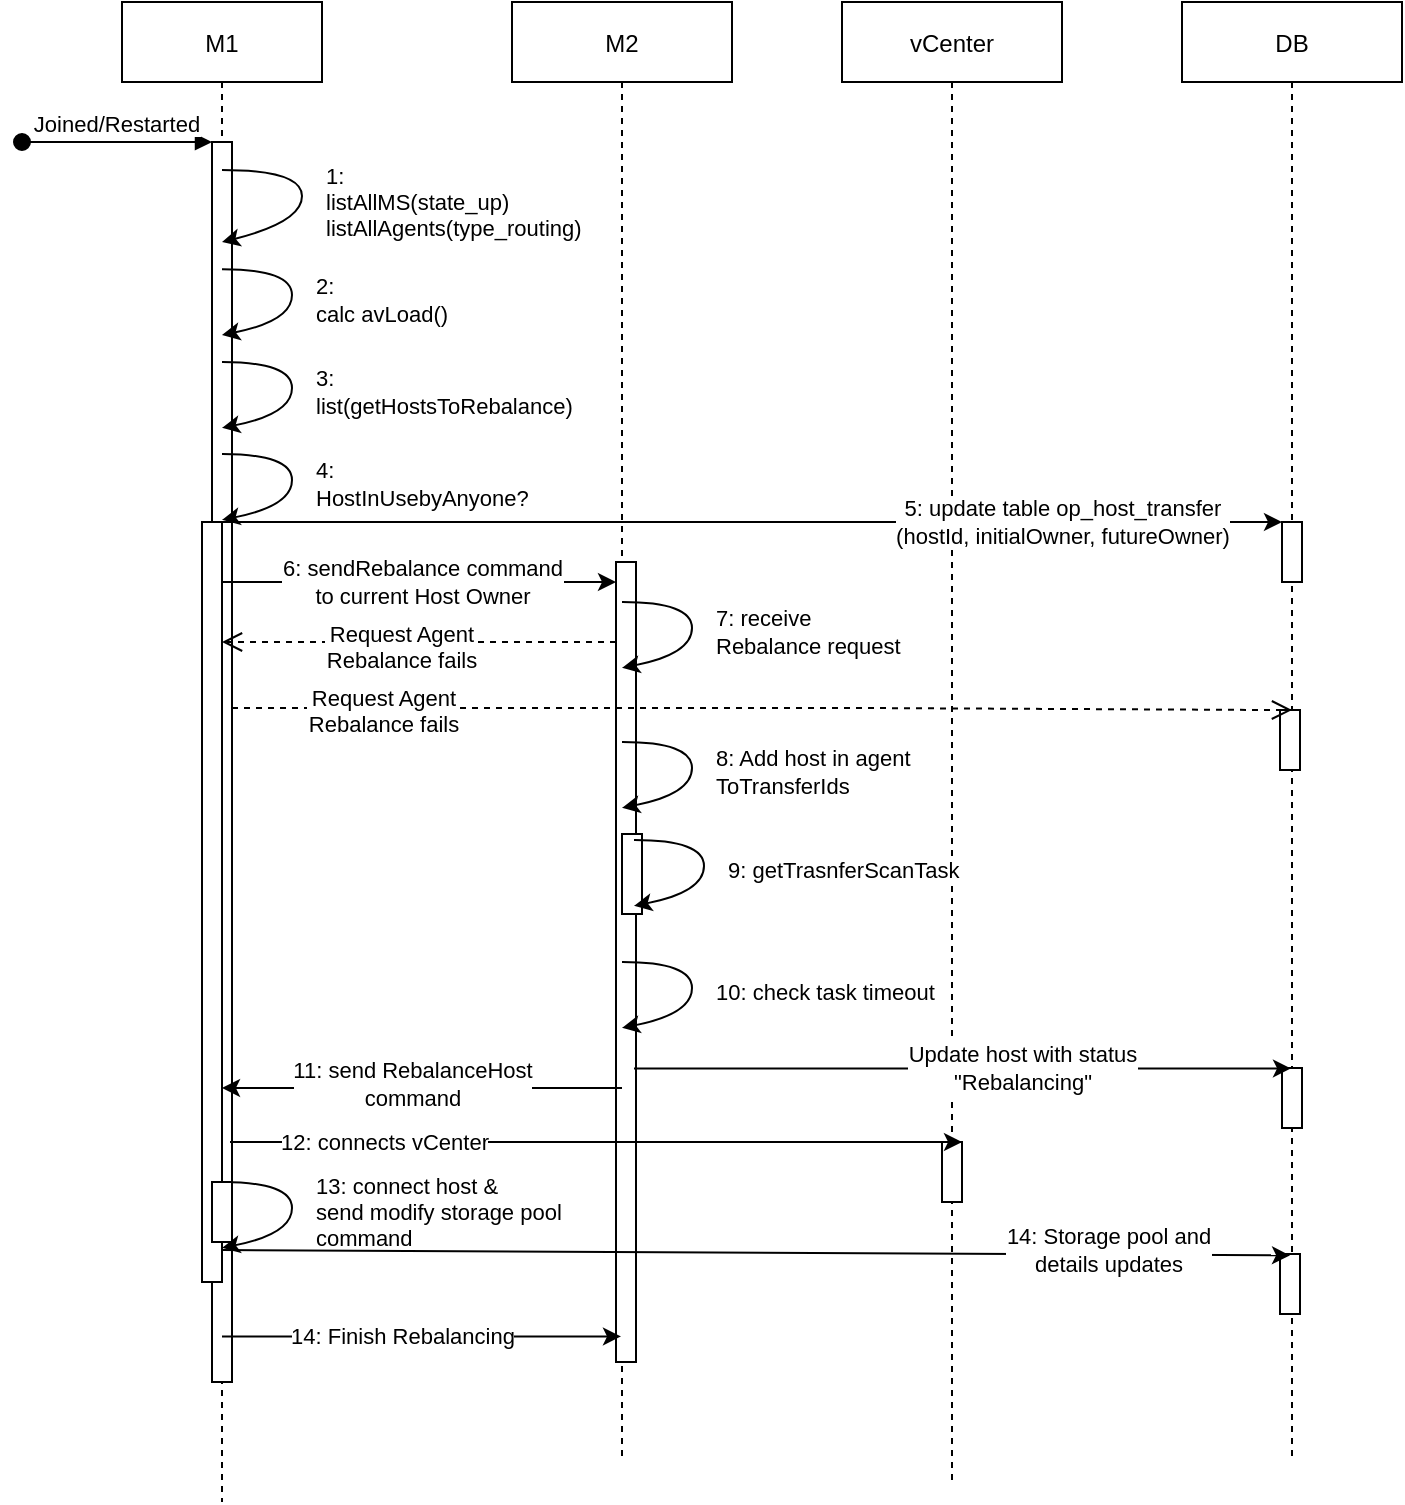 <mxfile version="14.6.13" type="device" pages="4"><diagram id="Cs8VYSzviX3HukUYh3YY" name="Sequence"><mxGraphModel dx="967" dy="572" grid="1" gridSize="10" guides="1" tooltips="1" connect="1" arrows="1" fold="1" page="1" pageScale="1" pageWidth="1400" pageHeight="850" math="0" shadow="0"><root><mxCell id="0"/><mxCell id="1" parent="0"/><mxCell id="5A1ssLU1VLZ0-FPkcArc-1" value="M1" style="shape=umlLifeline;perimeter=lifelinePerimeter;container=1;collapsible=0;recursiveResize=0;rounded=0;shadow=0;strokeWidth=1;" parent="1" vertex="1"><mxGeometry x="120" y="80" width="100" height="750" as="geometry"/></mxCell><mxCell id="5A1ssLU1VLZ0-FPkcArc-2" value="" style="points=[];perimeter=orthogonalPerimeter;rounded=0;shadow=0;strokeWidth=1;" parent="5A1ssLU1VLZ0-FPkcArc-1" vertex="1"><mxGeometry x="45" y="70" width="10" height="620" as="geometry"/></mxCell><mxCell id="5A1ssLU1VLZ0-FPkcArc-3" value="Joined/Restarted" style="verticalAlign=bottom;startArrow=oval;endArrow=block;startSize=8;shadow=0;strokeWidth=1;" parent="5A1ssLU1VLZ0-FPkcArc-1" target="5A1ssLU1VLZ0-FPkcArc-2" edge="1"><mxGeometry relative="1" as="geometry"><mxPoint x="-50" y="70" as="sourcePoint"/></mxGeometry></mxCell><mxCell id="5A1ssLU1VLZ0-FPkcArc-14" value="" style="curved=1;endArrow=classic;html=1;" parent="5A1ssLU1VLZ0-FPkcArc-1" edge="1"><mxGeometry width="50" height="50" relative="1" as="geometry"><mxPoint x="50" y="84" as="sourcePoint"/><mxPoint x="50" y="120" as="targetPoint"/><Array as="points"><mxPoint x="90" y="84"/><mxPoint x="90" y="110"/></Array></mxGeometry></mxCell><mxCell id="5A1ssLU1VLZ0-FPkcArc-16" value="1:&lt;br&gt;&lt;div&gt;listAllMS(state_up)&lt;/div&gt;&lt;div&gt;listAllAgents(type_routing)&lt;/div&gt;" style="edgeLabel;html=1;align=left;verticalAlign=middle;resizable=0;points=[];" parent="5A1ssLU1VLZ0-FPkcArc-14" vertex="1" connectable="0"><mxGeometry x="0.034" y="1" relative="1" as="geometry"><mxPoint x="9" as="offset"/></mxGeometry></mxCell><mxCell id="5A1ssLU1VLZ0-FPkcArc-5" value="M2" style="shape=umlLifeline;perimeter=lifelinePerimeter;container=1;collapsible=0;recursiveResize=0;rounded=0;shadow=0;strokeWidth=1;" parent="1" vertex="1"><mxGeometry x="315" y="80" width="110" height="730" as="geometry"/></mxCell><mxCell id="5A1ssLU1VLZ0-FPkcArc-6" value="" style="points=[];perimeter=orthogonalPerimeter;rounded=0;shadow=0;strokeWidth=1;" parent="5A1ssLU1VLZ0-FPkcArc-5" vertex="1"><mxGeometry x="52" y="280" width="10" height="400" as="geometry"/></mxCell><mxCell id="5A1ssLU1VLZ0-FPkcArc-9" value="vCenter" style="shape=umlLifeline;perimeter=lifelinePerimeter;container=1;collapsible=0;recursiveResize=0;rounded=0;shadow=0;strokeWidth=1;" parent="1" vertex="1"><mxGeometry x="480" y="80" width="110" height="740" as="geometry"/></mxCell><mxCell id="5A1ssLU1VLZ0-FPkcArc-10" value="" style="points=[];perimeter=orthogonalPerimeter;rounded=0;shadow=0;strokeWidth=1;" parent="5A1ssLU1VLZ0-FPkcArc-9" vertex="1"><mxGeometry x="50" y="570" width="10" height="30" as="geometry"/></mxCell><mxCell id="5A1ssLU1VLZ0-FPkcArc-13" value="Request Agent &#10;Rebalance fails" style="verticalAlign=bottom;endArrow=open;dashed=1;endSize=8;shadow=0;strokeWidth=1;entryX=0.5;entryY=0.595;entryDx=0;entryDy=0;entryPerimeter=0;" parent="1" edge="1"><mxGeometry x="0.086" y="18" relative="1" as="geometry"><mxPoint x="170" y="400.0" as="targetPoint"/><mxPoint x="367" y="400.0" as="sourcePoint"/><Array as="points"/><mxPoint as="offset"/></mxGeometry></mxCell><mxCell id="5A1ssLU1VLZ0-FPkcArc-17" value="" style="curved=1;endArrow=classic;html=1;exitX=1;exitY=0.074;exitDx=0;exitDy=0;exitPerimeter=0;entryX=1;entryY=0.247;entryDx=0;entryDy=0;entryPerimeter=0;" parent="1" edge="1"><mxGeometry width="50" height="50" relative="1" as="geometry"><mxPoint x="170" y="213.6" as="sourcePoint"/><mxPoint x="170" y="246.47" as="targetPoint"/><Array as="points"><mxPoint x="205" y="213.54"/><mxPoint x="205" y="239.54"/></Array></mxGeometry></mxCell><mxCell id="5A1ssLU1VLZ0-FPkcArc-18" value="2:&lt;br&gt;calc avLoad()" style="edgeLabel;html=1;align=left;verticalAlign=middle;resizable=0;points=[];" parent="5A1ssLU1VLZ0-FPkcArc-17" vertex="1" connectable="0"><mxGeometry x="0.034" y="1" relative="1" as="geometry"><mxPoint x="9" as="offset"/></mxGeometry></mxCell><mxCell id="5A1ssLU1VLZ0-FPkcArc-19" value="" style="curved=1;endArrow=classic;html=1;exitX=1;exitY=0.074;exitDx=0;exitDy=0;exitPerimeter=0;entryX=1;entryY=0.247;entryDx=0;entryDy=0;entryPerimeter=0;" parent="1" edge="1"><mxGeometry width="50" height="50" relative="1" as="geometry"><mxPoint x="170" y="260.06" as="sourcePoint"/><mxPoint x="170" y="292.93" as="targetPoint"/><Array as="points"><mxPoint x="205" y="260"/><mxPoint x="205" y="286"/></Array></mxGeometry></mxCell><mxCell id="5A1ssLU1VLZ0-FPkcArc-20" value="3:&lt;br&gt;list(getHostsToRebalance)" style="edgeLabel;html=1;align=left;verticalAlign=middle;resizable=0;points=[];" parent="5A1ssLU1VLZ0-FPkcArc-19" vertex="1" connectable="0"><mxGeometry x="0.034" y="1" relative="1" as="geometry"><mxPoint x="9" as="offset"/></mxGeometry></mxCell><mxCell id="5A1ssLU1VLZ0-FPkcArc-22" value="" style="curved=1;endArrow=classic;html=1;exitX=1;exitY=0.074;exitDx=0;exitDy=0;exitPerimeter=0;entryX=1;entryY=0.247;entryDx=0;entryDy=0;entryPerimeter=0;" parent="1" edge="1"><mxGeometry width="50" height="50" relative="1" as="geometry"><mxPoint x="170" y="306.06" as="sourcePoint"/><mxPoint x="170" y="338.93" as="targetPoint"/><Array as="points"><mxPoint x="205" y="306"/><mxPoint x="205" y="332"/></Array></mxGeometry></mxCell><mxCell id="5A1ssLU1VLZ0-FPkcArc-23" value="4:&lt;br&gt;HostInUsebyAnyone?" style="edgeLabel;html=1;align=left;verticalAlign=middle;resizable=0;points=[];" parent="5A1ssLU1VLZ0-FPkcArc-22" vertex="1" connectable="0"><mxGeometry x="0.034" y="1" relative="1" as="geometry"><mxPoint x="9" as="offset"/></mxGeometry></mxCell><mxCell id="5A1ssLU1VLZ0-FPkcArc-24" value="" style="endArrow=classic;html=1;" parent="1" edge="1"><mxGeometry width="50" height="50" relative="1" as="geometry"><mxPoint x="170" y="340" as="sourcePoint"/><mxPoint x="700" y="340" as="targetPoint"/></mxGeometry></mxCell><mxCell id="5A1ssLU1VLZ0-FPkcArc-28" value="5: update table op_host_transfer&lt;br&gt;(hostId, initialOwner, futureOwner)" style="edgeLabel;html=1;align=center;verticalAlign=middle;resizable=0;points=[];" parent="5A1ssLU1VLZ0-FPkcArc-24" vertex="1" connectable="0"><mxGeometry x="0.215" y="-1" relative="1" as="geometry"><mxPoint x="98" y="-1" as="offset"/></mxGeometry></mxCell><mxCell id="5A1ssLU1VLZ0-FPkcArc-25" value="DB" style="shape=umlLifeline;perimeter=lifelinePerimeter;container=1;collapsible=0;recursiveResize=0;rounded=0;shadow=0;strokeWidth=1;" parent="1" vertex="1"><mxGeometry x="650" y="80" width="110" height="730" as="geometry"/></mxCell><mxCell id="5A1ssLU1VLZ0-FPkcArc-26" value="" style="points=[];perimeter=orthogonalPerimeter;rounded=0;shadow=0;strokeWidth=1;" parent="5A1ssLU1VLZ0-FPkcArc-25" vertex="1"><mxGeometry x="50" y="260" width="10" height="30" as="geometry"/></mxCell><mxCell id="QSFnijiLsQs1CvgIc9NO-3" value="" style="points=[];perimeter=orthogonalPerimeter;rounded=0;shadow=0;strokeWidth=1;" vertex="1" parent="5A1ssLU1VLZ0-FPkcArc-25"><mxGeometry x="49" y="626" width="10" height="30" as="geometry"/></mxCell><mxCell id="5A1ssLU1VLZ0-FPkcArc-29" value="" style="endArrow=classic;html=1;" parent="1" target="5A1ssLU1VLZ0-FPkcArc-6" edge="1"><mxGeometry width="50" height="50" relative="1" as="geometry"><mxPoint x="170" y="370" as="sourcePoint"/><mxPoint x="520" y="360" as="targetPoint"/></mxGeometry></mxCell><mxCell id="5A1ssLU1VLZ0-FPkcArc-30" value="6: sendRebalance command &lt;br&gt;to current Host Owner" style="edgeLabel;html=1;align=center;verticalAlign=middle;resizable=0;points=[];" parent="5A1ssLU1VLZ0-FPkcArc-29" vertex="1" connectable="0"><mxGeometry x="0.215" y="-1" relative="1" as="geometry"><mxPoint x="-20" y="-1" as="offset"/></mxGeometry></mxCell><mxCell id="5A1ssLU1VLZ0-FPkcArc-31" value="" style="curved=1;endArrow=classic;html=1;exitX=1;exitY=0.074;exitDx=0;exitDy=0;exitPerimeter=0;entryX=1;entryY=0.247;entryDx=0;entryDy=0;entryPerimeter=0;" parent="1" edge="1"><mxGeometry width="50" height="50" relative="1" as="geometry"><mxPoint x="370" y="380.06" as="sourcePoint"/><mxPoint x="370" y="412.93" as="targetPoint"/><Array as="points"><mxPoint x="405" y="380"/><mxPoint x="405" y="406"/></Array></mxGeometry></mxCell><mxCell id="5A1ssLU1VLZ0-FPkcArc-32" value="7: receive &lt;br&gt;Rebalance request" style="edgeLabel;html=1;align=left;verticalAlign=middle;resizable=0;points=[];" parent="5A1ssLU1VLZ0-FPkcArc-31" vertex="1" connectable="0"><mxGeometry x="0.034" y="1" relative="1" as="geometry"><mxPoint x="9" as="offset"/></mxGeometry></mxCell><mxCell id="5A1ssLU1VLZ0-FPkcArc-35" value="" style="curved=1;endArrow=classic;html=1;exitX=1;exitY=0.074;exitDx=0;exitDy=0;exitPerimeter=0;entryX=1;entryY=0.247;entryDx=0;entryDy=0;entryPerimeter=0;" parent="1" edge="1"><mxGeometry width="50" height="50" relative="1" as="geometry"><mxPoint x="370" y="450.06" as="sourcePoint"/><mxPoint x="370" y="482.93" as="targetPoint"/><Array as="points"><mxPoint x="405" y="450"/><mxPoint x="405" y="476"/></Array></mxGeometry></mxCell><mxCell id="5A1ssLU1VLZ0-FPkcArc-36" value="8: Add host in agent&lt;br&gt;ToTransferIds" style="edgeLabel;html=1;align=left;verticalAlign=middle;resizable=0;points=[];" parent="5A1ssLU1VLZ0-FPkcArc-35" vertex="1" connectable="0"><mxGeometry x="0.034" y="1" relative="1" as="geometry"><mxPoint x="9" as="offset"/></mxGeometry></mxCell><mxCell id="5A1ssLU1VLZ0-FPkcArc-39" value="" style="points=[];perimeter=orthogonalPerimeter;rounded=0;shadow=0;strokeWidth=1;" parent="1" vertex="1"><mxGeometry x="370" y="496" width="10" height="40" as="geometry"/></mxCell><mxCell id="5A1ssLU1VLZ0-FPkcArc-37" value="" style="curved=1;endArrow=classic;html=1;exitX=1;exitY=0.074;exitDx=0;exitDy=0;exitPerimeter=0;entryX=1;entryY=0.247;entryDx=0;entryDy=0;entryPerimeter=0;" parent="1" edge="1"><mxGeometry width="50" height="50" relative="1" as="geometry"><mxPoint x="370" y="560.06" as="sourcePoint"/><mxPoint x="370" y="592.93" as="targetPoint"/><Array as="points"><mxPoint x="405" y="560"/><mxPoint x="405" y="586"/></Array></mxGeometry></mxCell><mxCell id="5A1ssLU1VLZ0-FPkcArc-38" value="10: check task timeout" style="edgeLabel;html=1;align=left;verticalAlign=middle;resizable=0;points=[];" parent="5A1ssLU1VLZ0-FPkcArc-37" vertex="1" connectable="0"><mxGeometry x="0.034" y="1" relative="1" as="geometry"><mxPoint x="9" as="offset"/></mxGeometry></mxCell><mxCell id="5A1ssLU1VLZ0-FPkcArc-40" value="" style="curved=1;endArrow=classic;html=1;exitX=1;exitY=0.074;exitDx=0;exitDy=0;exitPerimeter=0;entryX=1;entryY=0.247;entryDx=0;entryDy=0;entryPerimeter=0;" parent="1" edge="1"><mxGeometry width="50" height="50" relative="1" as="geometry"><mxPoint x="376" y="499.06" as="sourcePoint"/><mxPoint x="376" y="531.93" as="targetPoint"/><Array as="points"><mxPoint x="411" y="499"/><mxPoint x="411" y="525"/></Array></mxGeometry></mxCell><mxCell id="5A1ssLU1VLZ0-FPkcArc-41" value="9: getTrasnferScanTask" style="edgeLabel;html=1;align=left;verticalAlign=middle;resizable=0;points=[];" parent="5A1ssLU1VLZ0-FPkcArc-40" vertex="1" connectable="0"><mxGeometry x="0.034" y="1" relative="1" as="geometry"><mxPoint x="9" as="offset"/></mxGeometry></mxCell><mxCell id="5A1ssLU1VLZ0-FPkcArc-46" value="" style="endArrow=classic;html=1;" parent="1" edge="1"><mxGeometry width="50" height="50" relative="1" as="geometry"><mxPoint x="370" y="623" as="sourcePoint"/><mxPoint x="170" y="623" as="targetPoint"/></mxGeometry></mxCell><mxCell id="5A1ssLU1VLZ0-FPkcArc-47" value="11: send RebalanceHost &lt;br&gt;command" style="edgeLabel;html=1;align=center;verticalAlign=middle;resizable=0;points=[];" parent="5A1ssLU1VLZ0-FPkcArc-46" vertex="1" connectable="0"><mxGeometry x="0.215" y="-1" relative="1" as="geometry"><mxPoint x="16" y="-1" as="offset"/></mxGeometry></mxCell><mxCell id="5A1ssLU1VLZ0-FPkcArc-48" value="" style="endArrow=classic;html=1;entryX=1;entryY=0;entryDx=0;entryDy=0;entryPerimeter=0;" parent="1" target="5A1ssLU1VLZ0-FPkcArc-10" edge="1"><mxGeometry width="50" height="50" relative="1" as="geometry"><mxPoint x="174" y="650" as="sourcePoint"/><mxPoint x="180" y="633" as="targetPoint"/></mxGeometry></mxCell><mxCell id="5A1ssLU1VLZ0-FPkcArc-49" value="12: connects vCenter" style="edgeLabel;html=1;align=center;verticalAlign=middle;resizable=0;points=[];" parent="5A1ssLU1VLZ0-FPkcArc-48" vertex="1" connectable="0"><mxGeometry x="0.215" y="-1" relative="1" as="geometry"><mxPoint x="-146" y="-1" as="offset"/></mxGeometry></mxCell><mxCell id="5A1ssLU1VLZ0-FPkcArc-51" value="" style="curved=1;endArrow=classic;html=1;exitX=1;exitY=0.074;exitDx=0;exitDy=0;exitPerimeter=0;entryX=1;entryY=0.247;entryDx=0;entryDy=0;entryPerimeter=0;" parent="1" edge="1"><mxGeometry width="50" height="50" relative="1" as="geometry"><mxPoint x="170" y="670.06" as="sourcePoint"/><mxPoint x="170" y="702.93" as="targetPoint"/><Array as="points"><mxPoint x="205" y="670"/><mxPoint x="205" y="696"/></Array></mxGeometry></mxCell><mxCell id="5A1ssLU1VLZ0-FPkcArc-52" value="13: connect host &amp;amp; &lt;br&gt;send modify storage pool&lt;br&gt;command" style="edgeLabel;html=1;align=left;verticalAlign=middle;resizable=0;points=[];" parent="5A1ssLU1VLZ0-FPkcArc-51" vertex="1" connectable="0"><mxGeometry x="0.034" y="1" relative="1" as="geometry"><mxPoint x="9" as="offset"/></mxGeometry></mxCell><mxCell id="5A1ssLU1VLZ0-FPkcArc-53" value="" style="endArrow=classic;html=1;exitX=0.5;exitY=0.881;exitDx=0;exitDy=0;exitPerimeter=0;" parent="1" edge="1"><mxGeometry width="50" height="50" relative="1" as="geometry"><mxPoint x="170" y="747.22" as="sourcePoint"/><mxPoint x="369.5" y="747.22" as="targetPoint"/></mxGeometry></mxCell><mxCell id="5A1ssLU1VLZ0-FPkcArc-54" value="14: Finish Rebalancing" style="edgeLabel;html=1;align=center;verticalAlign=middle;resizable=0;points=[];" parent="5A1ssLU1VLZ0-FPkcArc-53" vertex="1" connectable="0"><mxGeometry x="0.215" y="-1" relative="1" as="geometry"><mxPoint x="-31" y="-1" as="offset"/></mxGeometry></mxCell><mxCell id="5A1ssLU1VLZ0-FPkcArc-57" value="" style="points=[];perimeter=orthogonalPerimeter;rounded=0;shadow=0;strokeWidth=1;" parent="1" vertex="1"><mxGeometry x="699" y="434" width="10" height="30" as="geometry"/></mxCell><mxCell id="5A1ssLU1VLZ0-FPkcArc-58" value="" style="points=[];perimeter=orthogonalPerimeter;rounded=0;shadow=0;strokeWidth=1;" parent="1" vertex="1"><mxGeometry x="700" y="613" width="10" height="30" as="geometry"/></mxCell><mxCell id="5A1ssLU1VLZ0-FPkcArc-42" value="" style="endArrow=classic;html=1;exitX=0.9;exitY=0.633;exitDx=0;exitDy=0;exitPerimeter=0;" parent="1" source="5A1ssLU1VLZ0-FPkcArc-6" target="5A1ssLU1VLZ0-FPkcArc-25" edge="1"><mxGeometry width="50" height="50" relative="1" as="geometry"><mxPoint x="180" y="350" as="sourcePoint"/><mxPoint x="710" y="350" as="targetPoint"/></mxGeometry></mxCell><mxCell id="5A1ssLU1VLZ0-FPkcArc-43" value="Update host with status&lt;br&gt;&quot;Rebalancing&quot;" style="edgeLabel;html=1;align=center;verticalAlign=middle;resizable=0;points=[];" parent="5A1ssLU1VLZ0-FPkcArc-42" vertex="1" connectable="0"><mxGeometry x="0.215" y="-1" relative="1" as="geometry"><mxPoint x="-6" y="-1" as="offset"/></mxGeometry></mxCell><mxCell id="5A1ssLU1VLZ0-FPkcArc-33" value="Request Agent &#10;Rebalance fails" style="verticalAlign=bottom;endArrow=open;dashed=1;endSize=8;shadow=0;strokeWidth=1;entryX=0.5;entryY=0.485;entryDx=0;entryDy=0;entryPerimeter=0;" parent="1" source="5A1ssLU1VLZ0-FPkcArc-2" target="5A1ssLU1VLZ0-FPkcArc-25" edge="1"><mxGeometry x="-0.713" y="-17" relative="1" as="geometry"><mxPoint x="700" y="450" as="targetPoint"/><mxPoint x="377" y="410" as="sourcePoint"/><Array as="points"><mxPoint x="270" y="433"/><mxPoint x="350" y="433"/><mxPoint x="490" y="433"/></Array><mxPoint as="offset"/></mxGeometry></mxCell><mxCell id="QSFnijiLsQs1CvgIc9NO-1" value="" style="endArrow=classic;html=1;entryX=0.491;entryY=0.853;entryDx=0;entryDy=0;entryPerimeter=0;" edge="1" parent="1"><mxGeometry width="50" height="50" relative="1" as="geometry"><mxPoint x="170" y="704" as="sourcePoint"/><mxPoint x="704.01" y="706.69" as="targetPoint"/></mxGeometry></mxCell><mxCell id="QSFnijiLsQs1CvgIc9NO-4" value="14: Storage pool and &lt;br&gt;details updates" style="edgeLabel;html=1;align=center;verticalAlign=middle;resizable=0;points=[];" vertex="1" connectable="0" parent="QSFnijiLsQs1CvgIc9NO-1"><mxGeometry x="0.659" y="2" relative="1" as="geometry"><mxPoint as="offset"/></mxGeometry></mxCell><mxCell id="QSFnijiLsQs1CvgIc9NO-5" value="" style="points=[];perimeter=orthogonalPerimeter;rounded=0;shadow=0;strokeWidth=1;" vertex="1" parent="1"><mxGeometry x="160" y="340" width="10" height="380" as="geometry"/></mxCell><mxCell id="QSFnijiLsQs1CvgIc9NO-6" value="" style="points=[];perimeter=orthogonalPerimeter;rounded=0;shadow=0;strokeWidth=1;" vertex="1" parent="1"><mxGeometry x="165" y="670" width="10" height="30" as="geometry"/></mxCell></root></mxGraphModel></diagram><diagram id="81wG0u43Nt1SA9oSTCDu" name="VMWare_ContextInit"><mxGraphModel dx="967" dy="572" grid="1" gridSize="10" guides="1" tooltips="1" connect="1" arrows="1" fold="1" page="1" pageScale="1" pageWidth="1400" pageHeight="850" math="0" shadow="0"><root><mxCell id="Qm06ELZwk0Wj_IMWL63B-0"/><mxCell id="Qm06ELZwk0Wj_IMWL63B-1" parent="Qm06ELZwk0Wj_IMWL63B-0"/><mxCell id="Qm06ELZwk0Wj_IMWL63B-2" value="M1" style="shape=umlLifeline;perimeter=lifelinePerimeter;container=1;collapsible=0;recursiveResize=0;rounded=0;shadow=0;strokeWidth=1;" vertex="1" parent="Qm06ELZwk0Wj_IMWL63B-1"><mxGeometry x="120" y="80" width="100" height="750" as="geometry"/></mxCell><mxCell id="Qm06ELZwk0Wj_IMWL63B-3" value="" style="points=[];perimeter=orthogonalPerimeter;rounded=0;shadow=0;strokeWidth=1;" vertex="1" parent="Qm06ELZwk0Wj_IMWL63B-2"><mxGeometry x="45" y="70" width="10" height="620" as="geometry"/></mxCell><mxCell id="Qm06ELZwk0Wj_IMWL63B-4" value="Joined/Restarted" style="verticalAlign=bottom;startArrow=oval;endArrow=block;startSize=8;shadow=0;strokeWidth=1;" edge="1" parent="Qm06ELZwk0Wj_IMWL63B-2" target="Qm06ELZwk0Wj_IMWL63B-3"><mxGeometry relative="1" as="geometry"><mxPoint x="-50" y="70" as="sourcePoint"/></mxGeometry></mxCell><mxCell id="Qm06ELZwk0Wj_IMWL63B-5" value="" style="curved=1;endArrow=classic;html=1;" edge="1" parent="Qm06ELZwk0Wj_IMWL63B-2"><mxGeometry width="50" height="50" relative="1" as="geometry"><mxPoint x="50" y="84" as="sourcePoint"/><mxPoint x="50" y="120" as="targetPoint"/><Array as="points"><mxPoint x="90" y="84"/><mxPoint x="90" y="110"/></Array></mxGeometry></mxCell><mxCell id="Qm06ELZwk0Wj_IMWL63B-6" value="1:&lt;br&gt;&lt;div&gt;listAllMS(state_up)&lt;/div&gt;&lt;div&gt;listAllAgents(type_routing)&lt;/div&gt;" style="edgeLabel;html=1;align=left;verticalAlign=middle;resizable=0;points=[];" vertex="1" connectable="0" parent="Qm06ELZwk0Wj_IMWL63B-5"><mxGeometry x="0.034" y="1" relative="1" as="geometry"><mxPoint x="9" as="offset"/></mxGeometry></mxCell><mxCell id="Qm06ELZwk0Wj_IMWL63B-7" value="M2" style="shape=umlLifeline;perimeter=lifelinePerimeter;container=1;collapsible=0;recursiveResize=0;rounded=0;shadow=0;strokeWidth=1;" vertex="1" parent="Qm06ELZwk0Wj_IMWL63B-1"><mxGeometry x="315" y="80" width="110" height="730" as="geometry"/></mxCell><mxCell id="Qm06ELZwk0Wj_IMWL63B-8" value="" style="points=[];perimeter=orthogonalPerimeter;rounded=0;shadow=0;strokeWidth=1;" vertex="1" parent="Qm06ELZwk0Wj_IMWL63B-7"><mxGeometry x="52" y="280" width="10" height="400" as="geometry"/></mxCell><mxCell id="Qm06ELZwk0Wj_IMWL63B-9" value="vCenter" style="shape=umlLifeline;perimeter=lifelinePerimeter;container=1;collapsible=0;recursiveResize=0;rounded=0;shadow=0;strokeWidth=1;" vertex="1" parent="Qm06ELZwk0Wj_IMWL63B-1"><mxGeometry x="480" y="80" width="110" height="740" as="geometry"/></mxCell><mxCell id="Qm06ELZwk0Wj_IMWL63B-10" value="" style="points=[];perimeter=orthogonalPerimeter;rounded=0;shadow=0;strokeWidth=1;fillColor=#FF0000;" vertex="1" parent="Qm06ELZwk0Wj_IMWL63B-9"><mxGeometry x="50" y="570" width="10" height="30" as="geometry"/></mxCell><mxCell id="Qm06ELZwk0Wj_IMWL63B-11" value="Request Agent &#10;Rebalance fails" style="verticalAlign=bottom;endArrow=open;dashed=1;endSize=8;shadow=0;strokeWidth=1;entryX=0.5;entryY=0.595;entryDx=0;entryDy=0;entryPerimeter=0;" edge="1" parent="Qm06ELZwk0Wj_IMWL63B-1"><mxGeometry x="0.086" y="18" relative="1" as="geometry"><mxPoint x="170" y="400.0" as="targetPoint"/><mxPoint x="367" y="400.0" as="sourcePoint"/><Array as="points"/><mxPoint as="offset"/></mxGeometry></mxCell><mxCell id="Qm06ELZwk0Wj_IMWL63B-12" value="" style="curved=1;endArrow=classic;html=1;exitX=1;exitY=0.074;exitDx=0;exitDy=0;exitPerimeter=0;entryX=1;entryY=0.247;entryDx=0;entryDy=0;entryPerimeter=0;" edge="1" parent="Qm06ELZwk0Wj_IMWL63B-1"><mxGeometry width="50" height="50" relative="1" as="geometry"><mxPoint x="170" y="213.6" as="sourcePoint"/><mxPoint x="170" y="246.47" as="targetPoint"/><Array as="points"><mxPoint x="205" y="213.54"/><mxPoint x="205" y="239.54"/></Array></mxGeometry></mxCell><mxCell id="Qm06ELZwk0Wj_IMWL63B-13" value="2:&lt;br&gt;calc avLoad()" style="edgeLabel;html=1;align=left;verticalAlign=middle;resizable=0;points=[];" vertex="1" connectable="0" parent="Qm06ELZwk0Wj_IMWL63B-12"><mxGeometry x="0.034" y="1" relative="1" as="geometry"><mxPoint x="9" as="offset"/></mxGeometry></mxCell><mxCell id="Qm06ELZwk0Wj_IMWL63B-14" value="" style="curved=1;endArrow=classic;html=1;exitX=1;exitY=0.074;exitDx=0;exitDy=0;exitPerimeter=0;entryX=1;entryY=0.247;entryDx=0;entryDy=0;entryPerimeter=0;" edge="1" parent="Qm06ELZwk0Wj_IMWL63B-1"><mxGeometry width="50" height="50" relative="1" as="geometry"><mxPoint x="170" y="260.06" as="sourcePoint"/><mxPoint x="170" y="292.93" as="targetPoint"/><Array as="points"><mxPoint x="205" y="260"/><mxPoint x="205" y="286"/></Array></mxGeometry></mxCell><mxCell id="Qm06ELZwk0Wj_IMWL63B-15" value="3:&lt;br&gt;list(getHostsToRebalance)" style="edgeLabel;html=1;align=left;verticalAlign=middle;resizable=0;points=[];" vertex="1" connectable="0" parent="Qm06ELZwk0Wj_IMWL63B-14"><mxGeometry x="0.034" y="1" relative="1" as="geometry"><mxPoint x="9" as="offset"/></mxGeometry></mxCell><mxCell id="Qm06ELZwk0Wj_IMWL63B-16" value="" style="curved=1;endArrow=classic;html=1;exitX=1;exitY=0.074;exitDx=0;exitDy=0;exitPerimeter=0;entryX=1;entryY=0.247;entryDx=0;entryDy=0;entryPerimeter=0;" edge="1" parent="Qm06ELZwk0Wj_IMWL63B-1"><mxGeometry width="50" height="50" relative="1" as="geometry"><mxPoint x="170" y="306.06" as="sourcePoint"/><mxPoint x="170" y="338.93" as="targetPoint"/><Array as="points"><mxPoint x="205" y="306"/><mxPoint x="205" y="332"/></Array></mxGeometry></mxCell><mxCell id="Qm06ELZwk0Wj_IMWL63B-17" value="4:&lt;br&gt;HostInUsebyAnyone?" style="edgeLabel;html=1;align=left;verticalAlign=middle;resizable=0;points=[];" vertex="1" connectable="0" parent="Qm06ELZwk0Wj_IMWL63B-16"><mxGeometry x="0.034" y="1" relative="1" as="geometry"><mxPoint x="9" as="offset"/></mxGeometry></mxCell><mxCell id="Qm06ELZwk0Wj_IMWL63B-18" value="" style="endArrow=classic;html=1;" edge="1" parent="Qm06ELZwk0Wj_IMWL63B-1"><mxGeometry width="50" height="50" relative="1" as="geometry"><mxPoint x="170" y="340" as="sourcePoint"/><mxPoint x="700" y="340" as="targetPoint"/></mxGeometry></mxCell><mxCell id="Qm06ELZwk0Wj_IMWL63B-19" value="5: update table op_host_transfer&lt;br&gt;(hostId, initialOwner, futureOwner)" style="edgeLabel;html=1;align=center;verticalAlign=middle;resizable=0;points=[];" vertex="1" connectable="0" parent="Qm06ELZwk0Wj_IMWL63B-18"><mxGeometry x="0.215" y="-1" relative="1" as="geometry"><mxPoint x="98" y="-1" as="offset"/></mxGeometry></mxCell><mxCell id="Qm06ELZwk0Wj_IMWL63B-20" value="DB" style="shape=umlLifeline;perimeter=lifelinePerimeter;container=1;collapsible=0;recursiveResize=0;rounded=0;shadow=0;strokeWidth=1;" vertex="1" parent="Qm06ELZwk0Wj_IMWL63B-1"><mxGeometry x="650" y="80" width="110" height="730" as="geometry"/></mxCell><mxCell id="Qm06ELZwk0Wj_IMWL63B-21" value="" style="points=[];perimeter=orthogonalPerimeter;rounded=0;shadow=0;strokeWidth=1;" vertex="1" parent="Qm06ELZwk0Wj_IMWL63B-20"><mxGeometry x="50" y="260" width="10" height="30" as="geometry"/></mxCell><mxCell id="Qm06ELZwk0Wj_IMWL63B-22" value="" style="points=[];perimeter=orthogonalPerimeter;rounded=0;shadow=0;strokeWidth=1;" vertex="1" parent="Qm06ELZwk0Wj_IMWL63B-20"><mxGeometry x="49" y="626" width="10" height="30" as="geometry"/></mxCell><mxCell id="Qm06ELZwk0Wj_IMWL63B-23" value="" style="endArrow=classic;html=1;" edge="1" parent="Qm06ELZwk0Wj_IMWL63B-1" target="Qm06ELZwk0Wj_IMWL63B-8"><mxGeometry width="50" height="50" relative="1" as="geometry"><mxPoint x="170" y="370" as="sourcePoint"/><mxPoint x="520" y="360" as="targetPoint"/></mxGeometry></mxCell><mxCell id="Qm06ELZwk0Wj_IMWL63B-24" value="6: sendRebalance command &lt;br&gt;to current Host Owner" style="edgeLabel;html=1;align=center;verticalAlign=middle;resizable=0;points=[];" vertex="1" connectable="0" parent="Qm06ELZwk0Wj_IMWL63B-23"><mxGeometry x="0.215" y="-1" relative="1" as="geometry"><mxPoint x="-20" y="-1" as="offset"/></mxGeometry></mxCell><mxCell id="Qm06ELZwk0Wj_IMWL63B-25" value="" style="curved=1;endArrow=classic;html=1;exitX=1;exitY=0.074;exitDx=0;exitDy=0;exitPerimeter=0;entryX=1;entryY=0.247;entryDx=0;entryDy=0;entryPerimeter=0;" edge="1" parent="Qm06ELZwk0Wj_IMWL63B-1"><mxGeometry width="50" height="50" relative="1" as="geometry"><mxPoint x="370" y="380.06" as="sourcePoint"/><mxPoint x="370" y="412.93" as="targetPoint"/><Array as="points"><mxPoint x="405" y="380"/><mxPoint x="405" y="406"/></Array></mxGeometry></mxCell><mxCell id="Qm06ELZwk0Wj_IMWL63B-26" value="7: receive &lt;br&gt;Rebalance request" style="edgeLabel;html=1;align=left;verticalAlign=middle;resizable=0;points=[];" vertex="1" connectable="0" parent="Qm06ELZwk0Wj_IMWL63B-25"><mxGeometry x="0.034" y="1" relative="1" as="geometry"><mxPoint x="9" as="offset"/></mxGeometry></mxCell><mxCell id="Qm06ELZwk0Wj_IMWL63B-27" value="" style="curved=1;endArrow=classic;html=1;exitX=1;exitY=0.074;exitDx=0;exitDy=0;exitPerimeter=0;entryX=1;entryY=0.247;entryDx=0;entryDy=0;entryPerimeter=0;" edge="1" parent="Qm06ELZwk0Wj_IMWL63B-1"><mxGeometry width="50" height="50" relative="1" as="geometry"><mxPoint x="370" y="450.06" as="sourcePoint"/><mxPoint x="370" y="482.93" as="targetPoint"/><Array as="points"><mxPoint x="405" y="450"/><mxPoint x="405" y="476"/></Array></mxGeometry></mxCell><mxCell id="Qm06ELZwk0Wj_IMWL63B-28" value="8: Add host in agent&lt;br&gt;ToTransferIds" style="edgeLabel;html=1;align=left;verticalAlign=middle;resizable=0;points=[];" vertex="1" connectable="0" parent="Qm06ELZwk0Wj_IMWL63B-27"><mxGeometry x="0.034" y="1" relative="1" as="geometry"><mxPoint x="9" as="offset"/></mxGeometry></mxCell><mxCell id="Qm06ELZwk0Wj_IMWL63B-29" value="" style="points=[];perimeter=orthogonalPerimeter;rounded=0;shadow=0;strokeWidth=1;" vertex="1" parent="Qm06ELZwk0Wj_IMWL63B-1"><mxGeometry x="370" y="496" width="10" height="40" as="geometry"/></mxCell><mxCell id="Qm06ELZwk0Wj_IMWL63B-30" value="" style="curved=1;endArrow=classic;html=1;exitX=1;exitY=0.074;exitDx=0;exitDy=0;exitPerimeter=0;entryX=1;entryY=0.247;entryDx=0;entryDy=0;entryPerimeter=0;" edge="1" parent="Qm06ELZwk0Wj_IMWL63B-1"><mxGeometry width="50" height="50" relative="1" as="geometry"><mxPoint x="370" y="560.06" as="sourcePoint"/><mxPoint x="370" y="592.93" as="targetPoint"/><Array as="points"><mxPoint x="405" y="560"/><mxPoint x="405" y="586"/></Array></mxGeometry></mxCell><mxCell id="Qm06ELZwk0Wj_IMWL63B-31" value="10: check task timeout" style="edgeLabel;html=1;align=left;verticalAlign=middle;resizable=0;points=[];" vertex="1" connectable="0" parent="Qm06ELZwk0Wj_IMWL63B-30"><mxGeometry x="0.034" y="1" relative="1" as="geometry"><mxPoint x="9" as="offset"/></mxGeometry></mxCell><mxCell id="Qm06ELZwk0Wj_IMWL63B-32" value="" style="curved=1;endArrow=classic;html=1;exitX=1;exitY=0.074;exitDx=0;exitDy=0;exitPerimeter=0;entryX=1;entryY=0.247;entryDx=0;entryDy=0;entryPerimeter=0;" edge="1" parent="Qm06ELZwk0Wj_IMWL63B-1"><mxGeometry width="50" height="50" relative="1" as="geometry"><mxPoint x="376" y="499.06" as="sourcePoint"/><mxPoint x="376" y="531.93" as="targetPoint"/><Array as="points"><mxPoint x="411" y="499"/><mxPoint x="411" y="525"/></Array></mxGeometry></mxCell><mxCell id="Qm06ELZwk0Wj_IMWL63B-33" value="9: getTrasnferScanTask" style="edgeLabel;html=1;align=left;verticalAlign=middle;resizable=0;points=[];" vertex="1" connectable="0" parent="Qm06ELZwk0Wj_IMWL63B-32"><mxGeometry x="0.034" y="1" relative="1" as="geometry"><mxPoint x="9" as="offset"/></mxGeometry></mxCell><mxCell id="Qm06ELZwk0Wj_IMWL63B-34" value="" style="endArrow=classic;html=1;" edge="1" parent="Qm06ELZwk0Wj_IMWL63B-1"><mxGeometry width="50" height="50" relative="1" as="geometry"><mxPoint x="370" y="623" as="sourcePoint"/><mxPoint x="170" y="623" as="targetPoint"/></mxGeometry></mxCell><mxCell id="Qm06ELZwk0Wj_IMWL63B-35" value="11: send RebalanceHost &lt;br&gt;command" style="edgeLabel;html=1;align=center;verticalAlign=middle;resizable=0;points=[];" vertex="1" connectable="0" parent="Qm06ELZwk0Wj_IMWL63B-34"><mxGeometry x="0.215" y="-1" relative="1" as="geometry"><mxPoint x="16" y="-1" as="offset"/></mxGeometry></mxCell><mxCell id="Qm06ELZwk0Wj_IMWL63B-36" value="" style="endArrow=classic;html=1;entryX=1;entryY=0;entryDx=0;entryDy=0;entryPerimeter=0;" edge="1" parent="Qm06ELZwk0Wj_IMWL63B-1" target="Qm06ELZwk0Wj_IMWL63B-10"><mxGeometry width="50" height="50" relative="1" as="geometry"><mxPoint x="174" y="650" as="sourcePoint"/><mxPoint x="180" y="633" as="targetPoint"/></mxGeometry></mxCell><mxCell id="Qm06ELZwk0Wj_IMWL63B-37" value="12: connects vCenter" style="edgeLabel;html=1;align=center;verticalAlign=middle;resizable=0;points=[];" vertex="1" connectable="0" parent="Qm06ELZwk0Wj_IMWL63B-36"><mxGeometry x="0.215" y="-1" relative="1" as="geometry"><mxPoint x="-146" y="-1" as="offset"/></mxGeometry></mxCell><mxCell id="Qm06ELZwk0Wj_IMWL63B-38" value="" style="curved=1;endArrow=classic;html=1;exitX=1;exitY=0.074;exitDx=0;exitDy=0;exitPerimeter=0;entryX=1;entryY=0.247;entryDx=0;entryDy=0;entryPerimeter=0;" edge="1" parent="Qm06ELZwk0Wj_IMWL63B-1"><mxGeometry width="50" height="50" relative="1" as="geometry"><mxPoint x="170" y="670.06" as="sourcePoint"/><mxPoint x="170" y="702.93" as="targetPoint"/><Array as="points"><mxPoint x="205" y="670"/><mxPoint x="205" y="696"/></Array></mxGeometry></mxCell><mxCell id="Qm06ELZwk0Wj_IMWL63B-39" value="13: connect host &amp;amp; &lt;br&gt;send modify storage pool&lt;br&gt;command" style="edgeLabel;html=1;align=left;verticalAlign=middle;resizable=0;points=[];" vertex="1" connectable="0" parent="Qm06ELZwk0Wj_IMWL63B-38"><mxGeometry x="0.034" y="1" relative="1" as="geometry"><mxPoint x="9" as="offset"/></mxGeometry></mxCell><mxCell id="Qm06ELZwk0Wj_IMWL63B-40" value="" style="endArrow=classic;html=1;exitX=0.5;exitY=0.881;exitDx=0;exitDy=0;exitPerimeter=0;" edge="1" parent="Qm06ELZwk0Wj_IMWL63B-1"><mxGeometry width="50" height="50" relative="1" as="geometry"><mxPoint x="170" y="747.22" as="sourcePoint"/><mxPoint x="369.5" y="747.22" as="targetPoint"/></mxGeometry></mxCell><mxCell id="Qm06ELZwk0Wj_IMWL63B-41" value="14: Finish Rebalancing" style="edgeLabel;html=1;align=center;verticalAlign=middle;resizable=0;points=[];" vertex="1" connectable="0" parent="Qm06ELZwk0Wj_IMWL63B-40"><mxGeometry x="0.215" y="-1" relative="1" as="geometry"><mxPoint x="-31" y="-1" as="offset"/></mxGeometry></mxCell><mxCell id="Qm06ELZwk0Wj_IMWL63B-42" value="" style="points=[];perimeter=orthogonalPerimeter;rounded=0;shadow=0;strokeWidth=1;" vertex="1" parent="Qm06ELZwk0Wj_IMWL63B-1"><mxGeometry x="699" y="434" width="10" height="30" as="geometry"/></mxCell><mxCell id="Qm06ELZwk0Wj_IMWL63B-43" value="" style="points=[];perimeter=orthogonalPerimeter;rounded=0;shadow=0;strokeWidth=1;" vertex="1" parent="Qm06ELZwk0Wj_IMWL63B-1"><mxGeometry x="700" y="613" width="10" height="30" as="geometry"/></mxCell><mxCell id="Qm06ELZwk0Wj_IMWL63B-44" value="" style="endArrow=classic;html=1;exitX=0.9;exitY=0.633;exitDx=0;exitDy=0;exitPerimeter=0;" edge="1" parent="Qm06ELZwk0Wj_IMWL63B-1" source="Qm06ELZwk0Wj_IMWL63B-8" target="Qm06ELZwk0Wj_IMWL63B-20"><mxGeometry width="50" height="50" relative="1" as="geometry"><mxPoint x="180" y="350" as="sourcePoint"/><mxPoint x="710" y="350" as="targetPoint"/></mxGeometry></mxCell><mxCell id="Qm06ELZwk0Wj_IMWL63B-45" value="Update host with status&lt;br&gt;&quot;Rebalancing&quot;" style="edgeLabel;html=1;align=center;verticalAlign=middle;resizable=0;points=[];" vertex="1" connectable="0" parent="Qm06ELZwk0Wj_IMWL63B-44"><mxGeometry x="0.215" y="-1" relative="1" as="geometry"><mxPoint x="-6" y="-1" as="offset"/></mxGeometry></mxCell><mxCell id="Qm06ELZwk0Wj_IMWL63B-46" value="Request Agent &#10;Rebalance fails" style="verticalAlign=bottom;endArrow=open;dashed=1;endSize=8;shadow=0;strokeWidth=1;entryX=0.5;entryY=0.485;entryDx=0;entryDy=0;entryPerimeter=0;" edge="1" parent="Qm06ELZwk0Wj_IMWL63B-1" source="Qm06ELZwk0Wj_IMWL63B-3" target="Qm06ELZwk0Wj_IMWL63B-20"><mxGeometry x="-0.713" y="-17" relative="1" as="geometry"><mxPoint x="700" y="450" as="targetPoint"/><mxPoint x="377" y="410" as="sourcePoint"/><Array as="points"><mxPoint x="270" y="433"/><mxPoint x="350" y="433"/><mxPoint x="490" y="433"/></Array><mxPoint as="offset"/></mxGeometry></mxCell><mxCell id="Qm06ELZwk0Wj_IMWL63B-47" value="" style="endArrow=classic;html=1;entryX=0.491;entryY=0.853;entryDx=0;entryDy=0;entryPerimeter=0;" edge="1" parent="Qm06ELZwk0Wj_IMWL63B-1"><mxGeometry width="50" height="50" relative="1" as="geometry"><mxPoint x="170" y="704" as="sourcePoint"/><mxPoint x="704.01" y="706.69" as="targetPoint"/></mxGeometry></mxCell><mxCell id="Qm06ELZwk0Wj_IMWL63B-48" value="14: Storage pool and &lt;br&gt;details updates" style="edgeLabel;html=1;align=center;verticalAlign=middle;resizable=0;points=[];" vertex="1" connectable="0" parent="Qm06ELZwk0Wj_IMWL63B-47"><mxGeometry x="0.659" y="2" relative="1" as="geometry"><mxPoint as="offset"/></mxGeometry></mxCell><mxCell id="Qm06ELZwk0Wj_IMWL63B-49" value="" style="points=[];perimeter=orthogonalPerimeter;rounded=0;shadow=0;strokeWidth=1;" vertex="1" parent="Qm06ELZwk0Wj_IMWL63B-1"><mxGeometry x="160" y="340" width="10" height="380" as="geometry"/></mxCell><mxCell id="Qm06ELZwk0Wj_IMWL63B-50" value="" style="points=[];perimeter=orthogonalPerimeter;rounded=0;shadow=0;strokeWidth=1;" vertex="1" parent="Qm06ELZwk0Wj_IMWL63B-1"><mxGeometry x="165" y="670" width="10" height="30" as="geometry"/></mxCell><mxCell id="Qm06ELZwk0Wj_IMWL63B-51" value="2019-May-20, &lt;br&gt;2020-Oct-01, &lt;br&gt;2020-Oct-20" style="text;html=1;strokeColor=none;fillColor=none;align=left;verticalAlign=middle;whiteSpace=wrap;rounded=0;fontStyle=1" vertex="1" parent="Qm06ELZwk0Wj_IMWL63B-1"><mxGeometry x="130" y="10" width="100" height="50" as="geometry"/></mxCell><mxCell id="Qm06ELZwk0Wj_IMWL63B-52" value="Typically: &lt;b&gt;&amp;lt;5 secs&lt;/b&gt;.&lt;br&gt;During the occurrence took &lt;b&gt;&amp;gt; 35mins&lt;/b&gt;" style="text;html=1;strokeColor=none;fillColor=none;align=left;verticalAlign=middle;whiteSpace=wrap;rounded=0;" vertex="1" parent="Qm06ELZwk0Wj_IMWL63B-1"><mxGeometry x="760" y="550" width="220" height="110" as="geometry"/></mxCell></root></mxGraphModel></diagram><diagram name="DB_StorageDetailsUpdate" id="d4YHsx0g6NMlCDFYUy8T"><mxGraphModel dx="967" dy="572" grid="1" gridSize="10" guides="1" tooltips="1" connect="1" arrows="1" fold="1" page="1" pageScale="1" pageWidth="1400" pageHeight="850" math="0" shadow="0"><root><mxCell id="HZI8Mp4nYyG-MqFrq8Rd-0"/><mxCell id="HZI8Mp4nYyG-MqFrq8Rd-1" parent="HZI8Mp4nYyG-MqFrq8Rd-0"/><mxCell id="HZI8Mp4nYyG-MqFrq8Rd-2" value="M1" style="shape=umlLifeline;perimeter=lifelinePerimeter;container=1;collapsible=0;recursiveResize=0;rounded=0;shadow=0;strokeWidth=1;" vertex="1" parent="HZI8Mp4nYyG-MqFrq8Rd-1"><mxGeometry x="120" y="80" width="100" height="750" as="geometry"/></mxCell><mxCell id="HZI8Mp4nYyG-MqFrq8Rd-3" value="" style="points=[];perimeter=orthogonalPerimeter;rounded=0;shadow=0;strokeWidth=1;" vertex="1" parent="HZI8Mp4nYyG-MqFrq8Rd-2"><mxGeometry x="45" y="70" width="10" height="620" as="geometry"/></mxCell><mxCell id="HZI8Mp4nYyG-MqFrq8Rd-4" value="Joined/Restarted" style="verticalAlign=bottom;startArrow=oval;endArrow=block;startSize=8;shadow=0;strokeWidth=1;" edge="1" parent="HZI8Mp4nYyG-MqFrq8Rd-2" target="HZI8Mp4nYyG-MqFrq8Rd-3"><mxGeometry relative="1" as="geometry"><mxPoint x="-50" y="70" as="sourcePoint"/></mxGeometry></mxCell><mxCell id="HZI8Mp4nYyG-MqFrq8Rd-5" value="" style="curved=1;endArrow=classic;html=1;" edge="1" parent="HZI8Mp4nYyG-MqFrq8Rd-2"><mxGeometry width="50" height="50" relative="1" as="geometry"><mxPoint x="50" y="84" as="sourcePoint"/><mxPoint x="50" y="120" as="targetPoint"/><Array as="points"><mxPoint x="90" y="84"/><mxPoint x="90" y="110"/></Array></mxGeometry></mxCell><mxCell id="HZI8Mp4nYyG-MqFrq8Rd-6" value="1:&lt;br&gt;&lt;div&gt;listAllMS(state_up)&lt;/div&gt;&lt;div&gt;listAllAgents(type_routing)&lt;/div&gt;" style="edgeLabel;html=1;align=left;verticalAlign=middle;resizable=0;points=[];" vertex="1" connectable="0" parent="HZI8Mp4nYyG-MqFrq8Rd-5"><mxGeometry x="0.034" y="1" relative="1" as="geometry"><mxPoint x="9" as="offset"/></mxGeometry></mxCell><mxCell id="HZI8Mp4nYyG-MqFrq8Rd-7" value="M2" style="shape=umlLifeline;perimeter=lifelinePerimeter;container=1;collapsible=0;recursiveResize=0;rounded=0;shadow=0;strokeWidth=1;" vertex="1" parent="HZI8Mp4nYyG-MqFrq8Rd-1"><mxGeometry x="315" y="80" width="110" height="730" as="geometry"/></mxCell><mxCell id="HZI8Mp4nYyG-MqFrq8Rd-8" value="" style="points=[];perimeter=orthogonalPerimeter;rounded=0;shadow=0;strokeWidth=1;" vertex="1" parent="HZI8Mp4nYyG-MqFrq8Rd-7"><mxGeometry x="52" y="280" width="10" height="400" as="geometry"/></mxCell><mxCell id="HZI8Mp4nYyG-MqFrq8Rd-9" value="vCenter" style="shape=umlLifeline;perimeter=lifelinePerimeter;container=1;collapsible=0;recursiveResize=0;rounded=0;shadow=0;strokeWidth=1;" vertex="1" parent="HZI8Mp4nYyG-MqFrq8Rd-1"><mxGeometry x="480" y="80" width="110" height="740" as="geometry"/></mxCell><mxCell id="HZI8Mp4nYyG-MqFrq8Rd-10" value="" style="points=[];perimeter=orthogonalPerimeter;rounded=0;shadow=0;strokeWidth=1;fillColor=#FFFFFF;" vertex="1" parent="HZI8Mp4nYyG-MqFrq8Rd-9"><mxGeometry x="50" y="570" width="10" height="30" as="geometry"/></mxCell><mxCell id="HZI8Mp4nYyG-MqFrq8Rd-11" value="Request Agent &#10;Rebalance fails" style="verticalAlign=bottom;endArrow=open;dashed=1;endSize=8;shadow=0;strokeWidth=1;entryX=0.5;entryY=0.595;entryDx=0;entryDy=0;entryPerimeter=0;" edge="1" parent="HZI8Mp4nYyG-MqFrq8Rd-1"><mxGeometry x="0.086" y="18" relative="1" as="geometry"><mxPoint x="170" y="400.0" as="targetPoint"/><mxPoint x="367" y="400.0" as="sourcePoint"/><Array as="points"/><mxPoint as="offset"/></mxGeometry></mxCell><mxCell id="HZI8Mp4nYyG-MqFrq8Rd-12" value="" style="curved=1;endArrow=classic;html=1;exitX=1;exitY=0.074;exitDx=0;exitDy=0;exitPerimeter=0;entryX=1;entryY=0.247;entryDx=0;entryDy=0;entryPerimeter=0;" edge="1" parent="HZI8Mp4nYyG-MqFrq8Rd-1"><mxGeometry width="50" height="50" relative="1" as="geometry"><mxPoint x="170" y="213.6" as="sourcePoint"/><mxPoint x="170" y="246.47" as="targetPoint"/><Array as="points"><mxPoint x="205" y="213.54"/><mxPoint x="205" y="239.54"/></Array></mxGeometry></mxCell><mxCell id="HZI8Mp4nYyG-MqFrq8Rd-13" value="2:&lt;br&gt;calc avLoad()" style="edgeLabel;html=1;align=left;verticalAlign=middle;resizable=0;points=[];" vertex="1" connectable="0" parent="HZI8Mp4nYyG-MqFrq8Rd-12"><mxGeometry x="0.034" y="1" relative="1" as="geometry"><mxPoint x="9" as="offset"/></mxGeometry></mxCell><mxCell id="HZI8Mp4nYyG-MqFrq8Rd-14" value="" style="curved=1;endArrow=classic;html=1;exitX=1;exitY=0.074;exitDx=0;exitDy=0;exitPerimeter=0;entryX=1;entryY=0.247;entryDx=0;entryDy=0;entryPerimeter=0;" edge="1" parent="HZI8Mp4nYyG-MqFrq8Rd-1"><mxGeometry width="50" height="50" relative="1" as="geometry"><mxPoint x="170" y="260.06" as="sourcePoint"/><mxPoint x="170" y="292.93" as="targetPoint"/><Array as="points"><mxPoint x="205" y="260"/><mxPoint x="205" y="286"/></Array></mxGeometry></mxCell><mxCell id="HZI8Mp4nYyG-MqFrq8Rd-15" value="3:&lt;br&gt;list(getHostsToRebalance)" style="edgeLabel;html=1;align=left;verticalAlign=middle;resizable=0;points=[];" vertex="1" connectable="0" parent="HZI8Mp4nYyG-MqFrq8Rd-14"><mxGeometry x="0.034" y="1" relative="1" as="geometry"><mxPoint x="9" as="offset"/></mxGeometry></mxCell><mxCell id="HZI8Mp4nYyG-MqFrq8Rd-16" value="" style="curved=1;endArrow=classic;html=1;exitX=1;exitY=0.074;exitDx=0;exitDy=0;exitPerimeter=0;entryX=1;entryY=0.247;entryDx=0;entryDy=0;entryPerimeter=0;" edge="1" parent="HZI8Mp4nYyG-MqFrq8Rd-1"><mxGeometry width="50" height="50" relative="1" as="geometry"><mxPoint x="170" y="306.06" as="sourcePoint"/><mxPoint x="170" y="338.93" as="targetPoint"/><Array as="points"><mxPoint x="205" y="306"/><mxPoint x="205" y="332"/></Array></mxGeometry></mxCell><mxCell id="HZI8Mp4nYyG-MqFrq8Rd-17" value="4:&lt;br&gt;HostInUsebyAnyone?" style="edgeLabel;html=1;align=left;verticalAlign=middle;resizable=0;points=[];" vertex="1" connectable="0" parent="HZI8Mp4nYyG-MqFrq8Rd-16"><mxGeometry x="0.034" y="1" relative="1" as="geometry"><mxPoint x="9" as="offset"/></mxGeometry></mxCell><mxCell id="HZI8Mp4nYyG-MqFrq8Rd-18" value="" style="endArrow=classic;html=1;" edge="1" parent="HZI8Mp4nYyG-MqFrq8Rd-1"><mxGeometry width="50" height="50" relative="1" as="geometry"><mxPoint x="170" y="340" as="sourcePoint"/><mxPoint x="700" y="340" as="targetPoint"/></mxGeometry></mxCell><mxCell id="HZI8Mp4nYyG-MqFrq8Rd-19" value="5: update table op_host_transfer&lt;br&gt;(hostId, initialOwner, futureOwner)" style="edgeLabel;html=1;align=center;verticalAlign=middle;resizable=0;points=[];" vertex="1" connectable="0" parent="HZI8Mp4nYyG-MqFrq8Rd-18"><mxGeometry x="0.215" y="-1" relative="1" as="geometry"><mxPoint x="98" y="-1" as="offset"/></mxGeometry></mxCell><mxCell id="HZI8Mp4nYyG-MqFrq8Rd-20" value="DB" style="shape=umlLifeline;perimeter=lifelinePerimeter;container=1;collapsible=0;recursiveResize=0;rounded=0;shadow=0;strokeWidth=1;" vertex="1" parent="HZI8Mp4nYyG-MqFrq8Rd-1"><mxGeometry x="650" y="80" width="110" height="730" as="geometry"/></mxCell><mxCell id="HZI8Mp4nYyG-MqFrq8Rd-21" value="" style="points=[];perimeter=orthogonalPerimeter;rounded=0;shadow=0;strokeWidth=1;" vertex="1" parent="HZI8Mp4nYyG-MqFrq8Rd-20"><mxGeometry x="50" y="260" width="10" height="30" as="geometry"/></mxCell><mxCell id="HZI8Mp4nYyG-MqFrq8Rd-22" value="" style="points=[];perimeter=orthogonalPerimeter;rounded=0;shadow=0;strokeWidth=1;fillColor=#FF0000;" vertex="1" parent="HZI8Mp4nYyG-MqFrq8Rd-20"><mxGeometry x="49" y="626" width="10" height="24" as="geometry"/></mxCell><mxCell id="HZI8Mp4nYyG-MqFrq8Rd-23" value="" style="endArrow=classic;html=1;" edge="1" parent="HZI8Mp4nYyG-MqFrq8Rd-1" target="HZI8Mp4nYyG-MqFrq8Rd-8"><mxGeometry width="50" height="50" relative="1" as="geometry"><mxPoint x="170" y="370" as="sourcePoint"/><mxPoint x="520" y="360" as="targetPoint"/></mxGeometry></mxCell><mxCell id="HZI8Mp4nYyG-MqFrq8Rd-24" value="6: sendRebalance command &lt;br&gt;to current Host Owner" style="edgeLabel;html=1;align=center;verticalAlign=middle;resizable=0;points=[];" vertex="1" connectable="0" parent="HZI8Mp4nYyG-MqFrq8Rd-23"><mxGeometry x="0.215" y="-1" relative="1" as="geometry"><mxPoint x="-20" y="-1" as="offset"/></mxGeometry></mxCell><mxCell id="HZI8Mp4nYyG-MqFrq8Rd-25" value="" style="curved=1;endArrow=classic;html=1;exitX=1;exitY=0.074;exitDx=0;exitDy=0;exitPerimeter=0;entryX=1;entryY=0.247;entryDx=0;entryDy=0;entryPerimeter=0;" edge="1" parent="HZI8Mp4nYyG-MqFrq8Rd-1"><mxGeometry width="50" height="50" relative="1" as="geometry"><mxPoint x="370" y="380.06" as="sourcePoint"/><mxPoint x="370" y="412.93" as="targetPoint"/><Array as="points"><mxPoint x="405" y="380"/><mxPoint x="405" y="406"/></Array></mxGeometry></mxCell><mxCell id="HZI8Mp4nYyG-MqFrq8Rd-26" value="7: receive &lt;br&gt;Rebalance request" style="edgeLabel;html=1;align=left;verticalAlign=middle;resizable=0;points=[];" vertex="1" connectable="0" parent="HZI8Mp4nYyG-MqFrq8Rd-25"><mxGeometry x="0.034" y="1" relative="1" as="geometry"><mxPoint x="9" as="offset"/></mxGeometry></mxCell><mxCell id="HZI8Mp4nYyG-MqFrq8Rd-27" value="" style="curved=1;endArrow=classic;html=1;exitX=1;exitY=0.074;exitDx=0;exitDy=0;exitPerimeter=0;entryX=1;entryY=0.247;entryDx=0;entryDy=0;entryPerimeter=0;" edge="1" parent="HZI8Mp4nYyG-MqFrq8Rd-1"><mxGeometry width="50" height="50" relative="1" as="geometry"><mxPoint x="370" y="450.06" as="sourcePoint"/><mxPoint x="370" y="482.93" as="targetPoint"/><Array as="points"><mxPoint x="405" y="450"/><mxPoint x="405" y="476"/></Array></mxGeometry></mxCell><mxCell id="HZI8Mp4nYyG-MqFrq8Rd-28" value="8: Add host in agent&lt;br&gt;ToTransferIds" style="edgeLabel;html=1;align=left;verticalAlign=middle;resizable=0;points=[];" vertex="1" connectable="0" parent="HZI8Mp4nYyG-MqFrq8Rd-27"><mxGeometry x="0.034" y="1" relative="1" as="geometry"><mxPoint x="9" as="offset"/></mxGeometry></mxCell><mxCell id="HZI8Mp4nYyG-MqFrq8Rd-29" value="" style="points=[];perimeter=orthogonalPerimeter;rounded=0;shadow=0;strokeWidth=1;" vertex="1" parent="HZI8Mp4nYyG-MqFrq8Rd-1"><mxGeometry x="370" y="496" width="10" height="40" as="geometry"/></mxCell><mxCell id="HZI8Mp4nYyG-MqFrq8Rd-30" value="" style="curved=1;endArrow=classic;html=1;exitX=1;exitY=0.074;exitDx=0;exitDy=0;exitPerimeter=0;entryX=1;entryY=0.247;entryDx=0;entryDy=0;entryPerimeter=0;" edge="1" parent="HZI8Mp4nYyG-MqFrq8Rd-1"><mxGeometry width="50" height="50" relative="1" as="geometry"><mxPoint x="370" y="560.06" as="sourcePoint"/><mxPoint x="370" y="592.93" as="targetPoint"/><Array as="points"><mxPoint x="405" y="560"/><mxPoint x="405" y="586"/></Array></mxGeometry></mxCell><mxCell id="HZI8Mp4nYyG-MqFrq8Rd-31" value="10: check task timeout" style="edgeLabel;html=1;align=left;verticalAlign=middle;resizable=0;points=[];" vertex="1" connectable="0" parent="HZI8Mp4nYyG-MqFrq8Rd-30"><mxGeometry x="0.034" y="1" relative="1" as="geometry"><mxPoint x="9" as="offset"/></mxGeometry></mxCell><mxCell id="HZI8Mp4nYyG-MqFrq8Rd-32" value="" style="curved=1;endArrow=classic;html=1;exitX=1;exitY=0.074;exitDx=0;exitDy=0;exitPerimeter=0;entryX=1;entryY=0.247;entryDx=0;entryDy=0;entryPerimeter=0;" edge="1" parent="HZI8Mp4nYyG-MqFrq8Rd-1"><mxGeometry width="50" height="50" relative="1" as="geometry"><mxPoint x="376" y="499.06" as="sourcePoint"/><mxPoint x="376" y="531.93" as="targetPoint"/><Array as="points"><mxPoint x="411" y="499"/><mxPoint x="411" y="525"/></Array></mxGeometry></mxCell><mxCell id="HZI8Mp4nYyG-MqFrq8Rd-33" value="9: getTrasnferScanTask" style="edgeLabel;html=1;align=left;verticalAlign=middle;resizable=0;points=[];" vertex="1" connectable="0" parent="HZI8Mp4nYyG-MqFrq8Rd-32"><mxGeometry x="0.034" y="1" relative="1" as="geometry"><mxPoint x="9" as="offset"/></mxGeometry></mxCell><mxCell id="HZI8Mp4nYyG-MqFrq8Rd-34" value="" style="endArrow=classic;html=1;" edge="1" parent="HZI8Mp4nYyG-MqFrq8Rd-1"><mxGeometry width="50" height="50" relative="1" as="geometry"><mxPoint x="370" y="623" as="sourcePoint"/><mxPoint x="170" y="623" as="targetPoint"/></mxGeometry></mxCell><mxCell id="HZI8Mp4nYyG-MqFrq8Rd-35" value="11: send RebalanceHost &lt;br&gt;command" style="edgeLabel;html=1;align=center;verticalAlign=middle;resizable=0;points=[];" vertex="1" connectable="0" parent="HZI8Mp4nYyG-MqFrq8Rd-34"><mxGeometry x="0.215" y="-1" relative="1" as="geometry"><mxPoint x="16" y="-1" as="offset"/></mxGeometry></mxCell><mxCell id="HZI8Mp4nYyG-MqFrq8Rd-36" value="" style="endArrow=classic;html=1;entryX=1;entryY=0;entryDx=0;entryDy=0;entryPerimeter=0;" edge="1" parent="HZI8Mp4nYyG-MqFrq8Rd-1" target="HZI8Mp4nYyG-MqFrq8Rd-10"><mxGeometry width="50" height="50" relative="1" as="geometry"><mxPoint x="174" y="650" as="sourcePoint"/><mxPoint x="180" y="633" as="targetPoint"/></mxGeometry></mxCell><mxCell id="HZI8Mp4nYyG-MqFrq8Rd-37" value="12: connects vCenter" style="edgeLabel;html=1;align=center;verticalAlign=middle;resizable=0;points=[];" vertex="1" connectable="0" parent="HZI8Mp4nYyG-MqFrq8Rd-36"><mxGeometry x="0.215" y="-1" relative="1" as="geometry"><mxPoint x="-146" y="-1" as="offset"/></mxGeometry></mxCell><mxCell id="HZI8Mp4nYyG-MqFrq8Rd-38" value="" style="curved=1;endArrow=classic;html=1;exitX=1;exitY=0.074;exitDx=0;exitDy=0;exitPerimeter=0;entryX=1;entryY=0.247;entryDx=0;entryDy=0;entryPerimeter=0;" edge="1" parent="HZI8Mp4nYyG-MqFrq8Rd-1"><mxGeometry width="50" height="50" relative="1" as="geometry"><mxPoint x="170" y="670.06" as="sourcePoint"/><mxPoint x="170" y="702.93" as="targetPoint"/><Array as="points"><mxPoint x="205" y="670"/><mxPoint x="205" y="696"/></Array></mxGeometry></mxCell><mxCell id="HZI8Mp4nYyG-MqFrq8Rd-39" value="13: connect host &amp;amp; &lt;br&gt;send modify storage pool&lt;br&gt;command" style="edgeLabel;html=1;align=left;verticalAlign=middle;resizable=0;points=[];" vertex="1" connectable="0" parent="HZI8Mp4nYyG-MqFrq8Rd-38"><mxGeometry x="0.034" y="1" relative="1" as="geometry"><mxPoint x="9" as="offset"/></mxGeometry></mxCell><mxCell id="HZI8Mp4nYyG-MqFrq8Rd-40" value="" style="endArrow=classic;html=1;exitX=0.5;exitY=0.881;exitDx=0;exitDy=0;exitPerimeter=0;" edge="1" parent="HZI8Mp4nYyG-MqFrq8Rd-1"><mxGeometry width="50" height="50" relative="1" as="geometry"><mxPoint x="170" y="747.22" as="sourcePoint"/><mxPoint x="369.5" y="747.22" as="targetPoint"/></mxGeometry></mxCell><mxCell id="HZI8Mp4nYyG-MqFrq8Rd-41" value="14: Finish Rebalancing" style="edgeLabel;html=1;align=center;verticalAlign=middle;resizable=0;points=[];" vertex="1" connectable="0" parent="HZI8Mp4nYyG-MqFrq8Rd-40"><mxGeometry x="0.215" y="-1" relative="1" as="geometry"><mxPoint x="-31" y="-1" as="offset"/></mxGeometry></mxCell><mxCell id="HZI8Mp4nYyG-MqFrq8Rd-42" value="" style="points=[];perimeter=orthogonalPerimeter;rounded=0;shadow=0;strokeWidth=1;" vertex="1" parent="HZI8Mp4nYyG-MqFrq8Rd-1"><mxGeometry x="699" y="434" width="10" height="30" as="geometry"/></mxCell><mxCell id="HZI8Mp4nYyG-MqFrq8Rd-43" value="" style="points=[];perimeter=orthogonalPerimeter;rounded=0;shadow=0;strokeWidth=1;" vertex="1" parent="HZI8Mp4nYyG-MqFrq8Rd-1"><mxGeometry x="700" y="613" width="10" height="30" as="geometry"/></mxCell><mxCell id="HZI8Mp4nYyG-MqFrq8Rd-44" value="" style="endArrow=classic;html=1;exitX=0.9;exitY=0.633;exitDx=0;exitDy=0;exitPerimeter=0;" edge="1" parent="HZI8Mp4nYyG-MqFrq8Rd-1" source="HZI8Mp4nYyG-MqFrq8Rd-8" target="HZI8Mp4nYyG-MqFrq8Rd-20"><mxGeometry width="50" height="50" relative="1" as="geometry"><mxPoint x="180" y="350" as="sourcePoint"/><mxPoint x="710" y="350" as="targetPoint"/></mxGeometry></mxCell><mxCell id="HZI8Mp4nYyG-MqFrq8Rd-45" value="Update host with status&lt;br&gt;&quot;Rebalancing&quot;" style="edgeLabel;html=1;align=center;verticalAlign=middle;resizable=0;points=[];" vertex="1" connectable="0" parent="HZI8Mp4nYyG-MqFrq8Rd-44"><mxGeometry x="0.215" y="-1" relative="1" as="geometry"><mxPoint x="-6" y="-1" as="offset"/></mxGeometry></mxCell><mxCell id="HZI8Mp4nYyG-MqFrq8Rd-46" value="Request Agent &#10;Rebalance fails" style="verticalAlign=bottom;endArrow=open;dashed=1;endSize=8;shadow=0;strokeWidth=1;entryX=0.5;entryY=0.485;entryDx=0;entryDy=0;entryPerimeter=0;" edge="1" parent="HZI8Mp4nYyG-MqFrq8Rd-1" source="HZI8Mp4nYyG-MqFrq8Rd-3" target="HZI8Mp4nYyG-MqFrq8Rd-20"><mxGeometry x="-0.713" y="-17" relative="1" as="geometry"><mxPoint x="700" y="450" as="targetPoint"/><mxPoint x="377" y="410" as="sourcePoint"/><Array as="points"><mxPoint x="270" y="433"/><mxPoint x="350" y="433"/><mxPoint x="490" y="433"/></Array><mxPoint as="offset"/></mxGeometry></mxCell><mxCell id="HZI8Mp4nYyG-MqFrq8Rd-47" value="" style="endArrow=classic;html=1;entryX=0.491;entryY=0.853;entryDx=0;entryDy=0;entryPerimeter=0;" edge="1" parent="HZI8Mp4nYyG-MqFrq8Rd-1"><mxGeometry width="50" height="50" relative="1" as="geometry"><mxPoint x="170" y="704" as="sourcePoint"/><mxPoint x="704.01" y="706.69" as="targetPoint"/></mxGeometry></mxCell><mxCell id="HZI8Mp4nYyG-MqFrq8Rd-48" value="14: Storage pool and &lt;br&gt;details updates" style="edgeLabel;html=1;align=center;verticalAlign=middle;resizable=0;points=[];" vertex="1" connectable="0" parent="HZI8Mp4nYyG-MqFrq8Rd-47"><mxGeometry x="0.659" y="2" relative="1" as="geometry"><mxPoint as="offset"/></mxGeometry></mxCell><mxCell id="HZI8Mp4nYyG-MqFrq8Rd-49" value="" style="points=[];perimeter=orthogonalPerimeter;rounded=0;shadow=0;strokeWidth=1;" vertex="1" parent="HZI8Mp4nYyG-MqFrq8Rd-1"><mxGeometry x="160" y="340" width="10" height="380" as="geometry"/></mxCell><mxCell id="HZI8Mp4nYyG-MqFrq8Rd-50" value="" style="points=[];perimeter=orthogonalPerimeter;rounded=0;shadow=0;strokeWidth=1;" vertex="1" parent="HZI8Mp4nYyG-MqFrq8Rd-1"><mxGeometry x="165" y="670" width="10" height="30" as="geometry"/></mxCell><mxCell id="HZI8Mp4nYyG-MqFrq8Rd-51" value="2021-June-01, &lt;br&gt;2020-Aug-05" style="text;html=1;strokeColor=none;fillColor=none;align=left;verticalAlign=middle;whiteSpace=wrap;rounded=0;fontStyle=1" vertex="1" parent="HZI8Mp4nYyG-MqFrq8Rd-1"><mxGeometry x="130" y="10" width="100" height="50" as="geometry"/></mxCell><mxCell id="HZI8Mp4nYyG-MqFrq8Rd-52" value="&lt;b&gt;Per storage pool per host&lt;/b&gt;&lt;br&gt;Typically: ~1&amp;nbsp;&lt;b&gt;secs&amp;nbsp;&lt;br&gt;&lt;/b&gt;During 1st occurrence took ~&lt;b&gt;20-30secs&lt;/b&gt;&lt;br&gt;During 2nd occurrence took &lt;b&gt;&amp;gt; 2mins&lt;/b&gt;" style="text;html=1;strokeColor=none;fillColor=none;align=left;verticalAlign=middle;whiteSpace=wrap;rounded=0;" vertex="1" parent="HZI8Mp4nYyG-MqFrq8Rd-1"><mxGeometry x="760" y="550" width="220" height="110" as="geometry"/></mxCell></root></mxGraphModel></diagram><diagram id="OQnDcpjC6Pf1ijwBzw8F" name="Improvements"><mxGraphModel dx="967" dy="572" grid="1" gridSize="10" guides="1" tooltips="1" connect="1" arrows="1" fold="1" page="1" pageScale="1" pageWidth="1400" pageHeight="850" math="0" shadow="0"><root><mxCell id="0xRtOaSaUAhd-EaK5oOX-0"/><mxCell id="0xRtOaSaUAhd-EaK5oOX-1" parent="0xRtOaSaUAhd-EaK5oOX-0"/><mxCell id="0xRtOaSaUAhd-EaK5oOX-2" value="&lt;u&gt;Improvements:&lt;/u&gt;&lt;br&gt;1. 2020-Mar-10: Cancel rebalance task timeout configuration introduced&lt;br&gt;2. 2020-Nov-11: Agent in-memory cache cleanup for rebalance failed host&lt;br&gt;&lt;b&gt;3. 2021-Aug-05: Improve host connect process by refining storage pool related db operations&lt;/b&gt;&lt;br&gt;&lt;br&gt;&lt;u&gt;Logging&lt;/u&gt;:&lt;br&gt;1. vCenter connection related logging&lt;br&gt;&lt;b&gt;2. Modify storage pool command flow related logging&lt;/b&gt;" style="text;html=1;strokeColor=none;fillColor=none;align=left;verticalAlign=middle;whiteSpace=wrap;rounded=0;" vertex="1" parent="0xRtOaSaUAhd-EaK5oOX-1"><mxGeometry x="70" y="50" width="600" height="180" as="geometry"/></mxCell></root></mxGraphModel></diagram></mxfile>